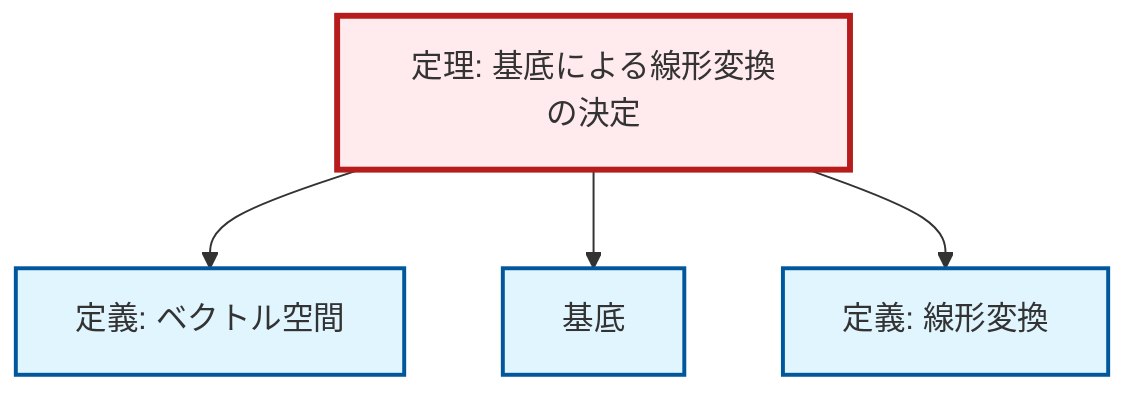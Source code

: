 graph TD
    classDef definition fill:#e1f5fe,stroke:#01579b,stroke-width:2px
    classDef theorem fill:#f3e5f5,stroke:#4a148c,stroke-width:2px
    classDef axiom fill:#fff3e0,stroke:#e65100,stroke-width:2px
    classDef example fill:#e8f5e9,stroke:#1b5e20,stroke-width:2px
    classDef current fill:#ffebee,stroke:#b71c1c,stroke-width:3px
    thm-linear-transformation-basis["定理: 基底による線形変換の決定"]:::theorem
    def-vector-space["定義: ベクトル空間"]:::definition
    def-basis["基底"]:::definition
    def-linear-transformation["定義: 線形変換"]:::definition
    thm-linear-transformation-basis --> def-vector-space
    thm-linear-transformation-basis --> def-basis
    thm-linear-transformation-basis --> def-linear-transformation
    class thm-linear-transformation-basis current